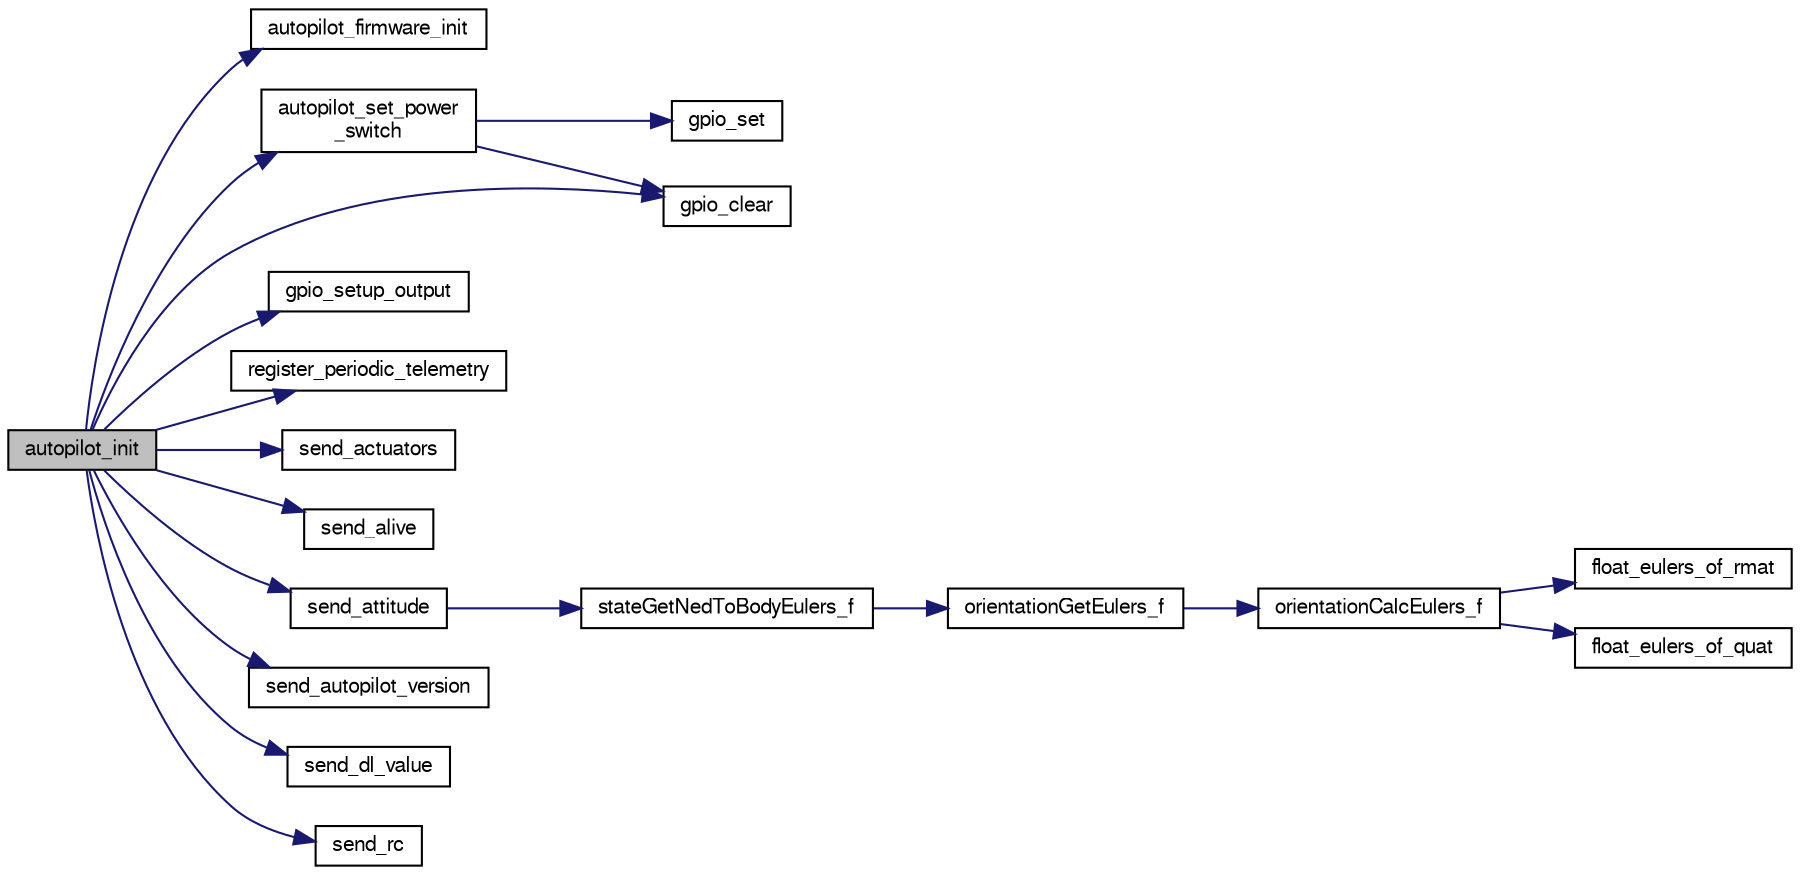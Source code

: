 digraph "autopilot_init"
{
  edge [fontname="FreeSans",fontsize="10",labelfontname="FreeSans",labelfontsize="10"];
  node [fontname="FreeSans",fontsize="10",shape=record];
  rankdir="LR";
  Node1 [label="autopilot_init",height=0.2,width=0.4,color="black", fillcolor="grey75", style="filled", fontcolor="black"];
  Node1 -> Node2 [color="midnightblue",fontsize="10",style="solid",fontname="FreeSans"];
  Node2 [label="autopilot_firmware_init",height=0.2,width=0.4,color="black", fillcolor="white", style="filled",URL="$fixedwing_2autopilot__firmware_8c.html#a2bb31e995242a89c837b4eda1d08fe57",tooltip="Init function. "];
  Node1 -> Node3 [color="midnightblue",fontsize="10",style="solid",fontname="FreeSans"];
  Node3 [label="autopilot_set_power\l_switch",height=0.2,width=0.4,color="black", fillcolor="white", style="filled",URL="$autopilot_8c.html#ab4bfc1bc0aad4445c9c7fea0b3cd0895",tooltip="set power switch "];
  Node3 -> Node4 [color="midnightblue",fontsize="10",style="solid",fontname="FreeSans"];
  Node4 [label="gpio_set",height=0.2,width=0.4,color="black", fillcolor="white", style="filled",URL="$chibios_2mcu__periph_2gpio__arch_8h.html#a0da8ef247730680b4ffa595d11069051",tooltip="Set a gpio output to high level. "];
  Node3 -> Node5 [color="midnightblue",fontsize="10",style="solid",fontname="FreeSans"];
  Node5 [label="gpio_clear",height=0.2,width=0.4,color="black", fillcolor="white", style="filled",URL="$chibios_2mcu__periph_2gpio__arch_8h.html#a302a5c9e7203669d0b9db8a2952fe009",tooltip="Clear a gpio output to low level. "];
  Node1 -> Node5 [color="midnightblue",fontsize="10",style="solid",fontname="FreeSans"];
  Node1 -> Node6 [color="midnightblue",fontsize="10",style="solid",fontname="FreeSans"];
  Node6 [label="gpio_setup_output",height=0.2,width=0.4,color="black", fillcolor="white", style="filled",URL="$chibios_2mcu__periph_2gpio__arch_8c.html#a614c4a447f1e43381d92c682ac3b953f",tooltip="Setup one or more pins of the given GPIO port as outputs. "];
  Node1 -> Node7 [color="midnightblue",fontsize="10",style="solid",fontname="FreeSans"];
  Node7 [label="register_periodic_telemetry",height=0.2,width=0.4,color="black", fillcolor="white", style="filled",URL="$telemetry_8c.html#a8b8cf43739f06c54d16370c141b541a0",tooltip="Register a telemetry callback function. "];
  Node1 -> Node8 [color="midnightblue",fontsize="10",style="solid",fontname="FreeSans"];
  Node8 [label="send_actuators",height=0.2,width=0.4,color="black", fillcolor="white", style="filled",URL="$demo__ahrs__actuators_8c.html#acd7f051f394d395b1b28750b8e853e9c"];
  Node1 -> Node9 [color="midnightblue",fontsize="10",style="solid",fontname="FreeSans"];
  Node9 [label="send_alive",height=0.2,width=0.4,color="black", fillcolor="white", style="filled",URL="$autopilot_8c.html#a65644c7fe2e327f01296b259bc106f85"];
  Node1 -> Node10 [color="midnightblue",fontsize="10",style="solid",fontname="FreeSans"];
  Node10 [label="send_attitude",height=0.2,width=0.4,color="black", fillcolor="white", style="filled",URL="$autopilot_8c.html#a468116423cf6003ebcd0c632cd976c02"];
  Node10 -> Node11 [color="midnightblue",fontsize="10",style="solid",fontname="FreeSans"];
  Node11 [label="stateGetNedToBodyEulers_f",height=0.2,width=0.4,color="black", fillcolor="white", style="filled",URL="$group__state__attitude.html#ga9a5e6bac6e7d78e1b33430e73344615b",tooltip="Get vehicle body attitude euler angles (float). "];
  Node11 -> Node12 [color="midnightblue",fontsize="10",style="solid",fontname="FreeSans"];
  Node12 [label="orientationGetEulers_f",height=0.2,width=0.4,color="black", fillcolor="white", style="filled",URL="$group__math__orientation__representation.html#gaaae3838d0b45682d48257d5dbfff3030",tooltip="Get vehicle body attitude euler angles (float). "];
  Node12 -> Node13 [color="midnightblue",fontsize="10",style="solid",fontname="FreeSans"];
  Node13 [label="orientationCalcEulers_f",height=0.2,width=0.4,color="black", fillcolor="white", style="filled",URL="$group__math__orientation__representation.html#ga8b8bf1c74adb971f399f0dd4f84d9388"];
  Node13 -> Node14 [color="midnightblue",fontsize="10",style="solid",fontname="FreeSans"];
  Node14 [label="float_eulers_of_rmat",height=0.2,width=0.4,color="black", fillcolor="white", style="filled",URL="$group__math__algebra__float.html#gac568e7074d2732d1237f80898c1dfb76"];
  Node13 -> Node15 [color="midnightblue",fontsize="10",style="solid",fontname="FreeSans"];
  Node15 [label="float_eulers_of_quat",height=0.2,width=0.4,color="black", fillcolor="white", style="filled",URL="$group__math__algebra__float.html#gacd48accfe6eaac320b0d651d894e1db8",tooltip="euler rotation &#39;ZYX&#39; "];
  Node1 -> Node16 [color="midnightblue",fontsize="10",style="solid",fontname="FreeSans"];
  Node16 [label="send_autopilot_version",height=0.2,width=0.4,color="black", fillcolor="white", style="filled",URL="$autopilot_8c.html#a4f0db67f7344287a8e1e4eaca348b66c"];
  Node1 -> Node17 [color="midnightblue",fontsize="10",style="solid",fontname="FreeSans"];
  Node17 [label="send_dl_value",height=0.2,width=0.4,color="black", fillcolor="white", style="filled",URL="$autopilot_8c.html#a16254e24676fbc701ce5657b98cd5e7b"];
  Node1 -> Node18 [color="midnightblue",fontsize="10",style="solid",fontname="FreeSans"];
  Node18 [label="send_rc",height=0.2,width=0.4,color="black", fillcolor="white", style="filled",URL="$autopilot_8c.html#ac3ccac3c6911516d3a1ec76dfcf0ba97"];
}
